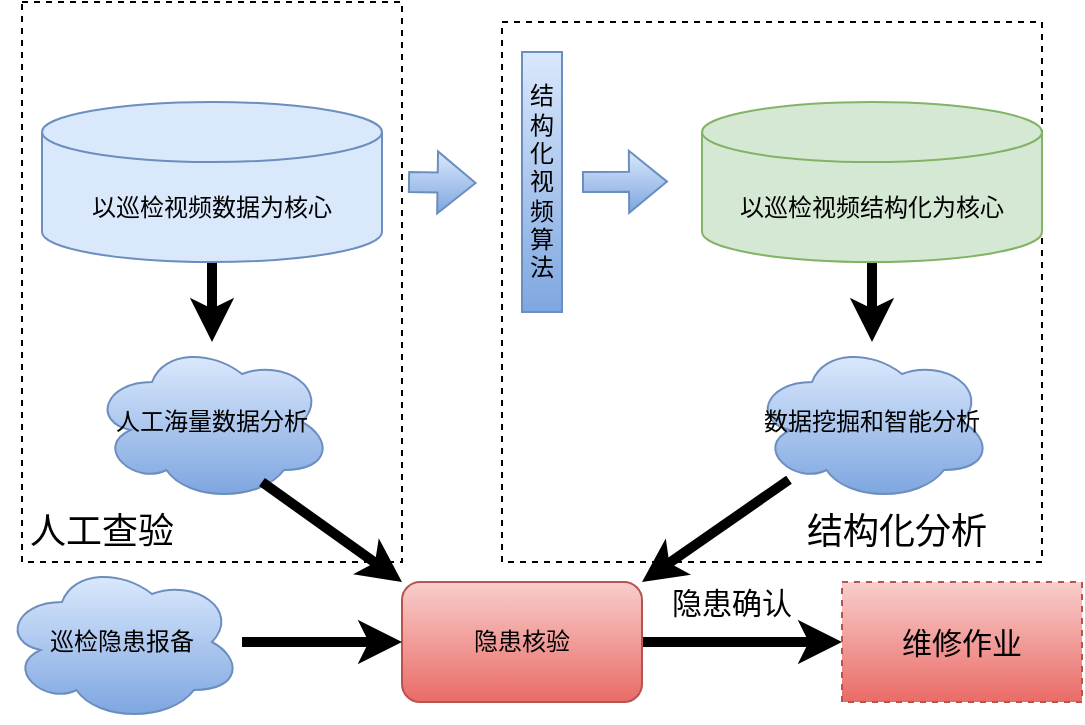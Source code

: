 <mxfile version="20.2.3" type="github">
  <diagram id="padU3XlNnm4oURgl267w" name="第 1 页">
    <mxGraphModel dx="1673" dy="987" grid="1" gridSize="10" guides="1" tooltips="1" connect="1" arrows="1" fold="1" page="1" pageScale="1" pageWidth="827" pageHeight="1169" math="0" shadow="0">
      <root>
        <mxCell id="0" />
        <mxCell id="1" parent="0" />
        <mxCell id="Qvvfu5CF9M0sInLqv7nz-32" value="" style="rounded=0;whiteSpace=wrap;html=1;fillColor=none;dashed=1;" vertex="1" parent="1">
          <mxGeometry x="220" y="160" width="190" height="280" as="geometry" />
        </mxCell>
        <mxCell id="Qvvfu5CF9M0sInLqv7nz-34" value="" style="rounded=0;whiteSpace=wrap;html=1;fillColor=none;dashed=1;" vertex="1" parent="1">
          <mxGeometry x="460" y="170" width="270" height="270" as="geometry" />
        </mxCell>
        <mxCell id="Qvvfu5CF9M0sInLqv7nz-9" style="edgeStyle=orthogonalEdgeStyle;rounded=0;orthogonalLoop=1;jettySize=auto;html=1;exitX=0.5;exitY=1;exitDx=0;exitDy=0;exitPerimeter=0;fillColor=default;strokeWidth=5;" edge="1" parent="1" source="Qvvfu5CF9M0sInLqv7nz-1" target="Qvvfu5CF9M0sInLqv7nz-6">
          <mxGeometry relative="1" as="geometry" />
        </mxCell>
        <mxCell id="Qvvfu5CF9M0sInLqv7nz-1" value="以巡检视频数据为核心" style="shape=cylinder3;whiteSpace=wrap;html=1;boundedLbl=1;backgroundOutline=1;size=15;fillColor=#dae8fc;strokeColor=#6c8ebf;" vertex="1" parent="1">
          <mxGeometry x="230" y="210" width="170" height="80" as="geometry" />
        </mxCell>
        <mxCell id="Qvvfu5CF9M0sInLqv7nz-11" style="edgeStyle=orthogonalEdgeStyle;rounded=0;orthogonalLoop=1;jettySize=auto;html=1;exitX=0.5;exitY=1;exitDx=0;exitDy=0;exitPerimeter=0;fillColor=default;strokeWidth=5;" edge="1" parent="1" source="Qvvfu5CF9M0sInLqv7nz-2" target="Qvvfu5CF9M0sInLqv7nz-10">
          <mxGeometry relative="1" as="geometry" />
        </mxCell>
        <mxCell id="Qvvfu5CF9M0sInLqv7nz-2" value="以巡检视频结构化为核心" style="shape=cylinder3;whiteSpace=wrap;html=1;boundedLbl=1;backgroundOutline=1;size=15;fillColor=#d5e8d4;strokeColor=#82b366;" vertex="1" parent="1">
          <mxGeometry x="560" y="210" width="170" height="80" as="geometry" />
        </mxCell>
        <mxCell id="Qvvfu5CF9M0sInLqv7nz-6" value="人工海量数据分析" style="ellipse;shape=cloud;whiteSpace=wrap;html=1;fillColor=#dae8fc;gradientColor=#7ea6e0;strokeColor=#6c8ebf;" vertex="1" parent="1">
          <mxGeometry x="255" y="330" width="120" height="80" as="geometry" />
        </mxCell>
        <mxCell id="Qvvfu5CF9M0sInLqv7nz-10" value="数据挖掘和智能分析" style="ellipse;shape=cloud;whiteSpace=wrap;html=1;fillColor=#dae8fc;gradientColor=#7ea6e0;strokeColor=#6c8ebf;" vertex="1" parent="1">
          <mxGeometry x="585" y="330" width="120" height="80" as="geometry" />
        </mxCell>
        <mxCell id="Qvvfu5CF9M0sInLqv7nz-40" style="edgeStyle=orthogonalEdgeStyle;rounded=0;orthogonalLoop=1;jettySize=auto;html=1;exitX=1;exitY=0.5;exitDx=0;exitDy=0;fontFamily=Times New Roman;fontSize=18;strokeWidth=5;fillColor=default;" edge="1" parent="1" source="Qvvfu5CF9M0sInLqv7nz-20" target="Qvvfu5CF9M0sInLqv7nz-39">
          <mxGeometry relative="1" as="geometry" />
        </mxCell>
        <mxCell id="Qvvfu5CF9M0sInLqv7nz-20" value="隐患核验" style="rounded=1;whiteSpace=wrap;html=1;fillColor=#f8cecc;gradientColor=#ea6b66;strokeColor=#b85450;" vertex="1" parent="1">
          <mxGeometry x="410" y="450" width="120" height="60" as="geometry" />
        </mxCell>
        <mxCell id="Qvvfu5CF9M0sInLqv7nz-25" value="" style="endArrow=classic;html=1;rounded=0;strokeWidth=5;fillColor=default;entryX=0;entryY=0;entryDx=0;entryDy=0;" edge="1" parent="1" target="Qvvfu5CF9M0sInLqv7nz-20">
          <mxGeometry width="50" height="50" relative="1" as="geometry">
            <mxPoint x="340" y="400" as="sourcePoint" />
            <mxPoint x="390" y="440" as="targetPoint" />
          </mxGeometry>
        </mxCell>
        <mxCell id="Qvvfu5CF9M0sInLqv7nz-26" value="" style="endArrow=classic;html=1;rounded=0;strokeWidth=5;fillColor=default;entryX=1;entryY=0;entryDx=0;entryDy=0;" edge="1" parent="1" source="Qvvfu5CF9M0sInLqv7nz-10" target="Qvvfu5CF9M0sInLqv7nz-20">
          <mxGeometry width="50" height="50" relative="1" as="geometry">
            <mxPoint x="580" y="420" as="sourcePoint" />
            <mxPoint x="540" y="430" as="targetPoint" />
          </mxGeometry>
        </mxCell>
        <mxCell id="Qvvfu5CF9M0sInLqv7nz-29" style="edgeStyle=orthogonalEdgeStyle;rounded=0;orthogonalLoop=1;jettySize=auto;html=1;strokeWidth=5;fillColor=default;" edge="1" parent="1" source="Qvvfu5CF9M0sInLqv7nz-28" target="Qvvfu5CF9M0sInLqv7nz-20">
          <mxGeometry relative="1" as="geometry" />
        </mxCell>
        <mxCell id="Qvvfu5CF9M0sInLqv7nz-28" value="巡检隐患报备" style="ellipse;shape=cloud;whiteSpace=wrap;html=1;fillColor=#dae8fc;gradientColor=#7ea6e0;strokeColor=#6c8ebf;" vertex="1" parent="1">
          <mxGeometry x="210" y="440" width="120" height="80" as="geometry" />
        </mxCell>
        <mxCell id="Qvvfu5CF9M0sInLqv7nz-30" value="" style="shape=flexArrow;endArrow=classic;html=1;rounded=0;fillColor=#dae8fc;gradientColor=#7ea6e0;strokeColor=#6c8ebf;" edge="1" parent="1">
          <mxGeometry width="50" height="50" relative="1" as="geometry">
            <mxPoint x="413.004" y="250" as="sourcePoint" />
            <mxPoint x="447.29" y="250.5" as="targetPoint" />
          </mxGeometry>
        </mxCell>
        <mxCell id="Qvvfu5CF9M0sInLqv7nz-33" value="&lt;font face=&quot;Times New Roman&quot;&gt;&lt;span style=&quot;font-size: 18px;&quot;&gt;人工查验&lt;/span&gt;&lt;/font&gt;" style="text;html=1;strokeColor=none;fillColor=none;align=center;verticalAlign=middle;whiteSpace=wrap;rounded=0;dashed=1;" vertex="1" parent="1">
          <mxGeometry x="220" y="410" width="80" height="30" as="geometry" />
        </mxCell>
        <mxCell id="Qvvfu5CF9M0sInLqv7nz-35" value="结构化分析" style="text;html=1;strokeColor=none;fillColor=none;align=center;verticalAlign=middle;whiteSpace=wrap;rounded=0;dashed=1;fontFamily=Times New Roman;fontSize=18;" vertex="1" parent="1">
          <mxGeometry x="610" y="410" width="95" height="30" as="geometry" />
        </mxCell>
        <mxCell id="Qvvfu5CF9M0sInLqv7nz-14" value="结构化视频算法" style="rounded=0;whiteSpace=wrap;html=1;fillColor=#dae8fc;gradientColor=#7ea6e0;strokeColor=#6c8ebf;" vertex="1" parent="1">
          <mxGeometry x="470" y="185" width="20" height="130" as="geometry" />
        </mxCell>
        <mxCell id="Qvvfu5CF9M0sInLqv7nz-38" value="" style="shape=flexArrow;endArrow=classic;html=1;rounded=0;fillColor=#dae8fc;gradientColor=#7ea6e0;strokeColor=#6c8ebf;" edge="1" parent="1">
          <mxGeometry width="50" height="50" relative="1" as="geometry">
            <mxPoint x="500" y="250" as="sourcePoint" />
            <mxPoint x="543" y="249.8" as="targetPoint" />
          </mxGeometry>
        </mxCell>
        <mxCell id="Qvvfu5CF9M0sInLqv7nz-39" value="&lt;font style=&quot;font-size: 15px;&quot;&gt;维修作业&lt;/font&gt;" style="rounded=0;whiteSpace=wrap;html=1;dashed=1;fontFamily=Times New Roman;fontSize=18;fillColor=#f8cecc;gradientColor=#ea6b66;strokeColor=#b85450;" vertex="1" parent="1">
          <mxGeometry x="630" y="450" width="120" height="60" as="geometry" />
        </mxCell>
        <mxCell id="Qvvfu5CF9M0sInLqv7nz-41" value="隐患确认" style="text;html=1;strokeColor=none;fillColor=none;align=center;verticalAlign=middle;whiteSpace=wrap;rounded=0;dashed=1;fontFamily=Times New Roman;fontSize=15;" vertex="1" parent="1">
          <mxGeometry x="540" y="450" width="70" height="20" as="geometry" />
        </mxCell>
      </root>
    </mxGraphModel>
  </diagram>
</mxfile>
